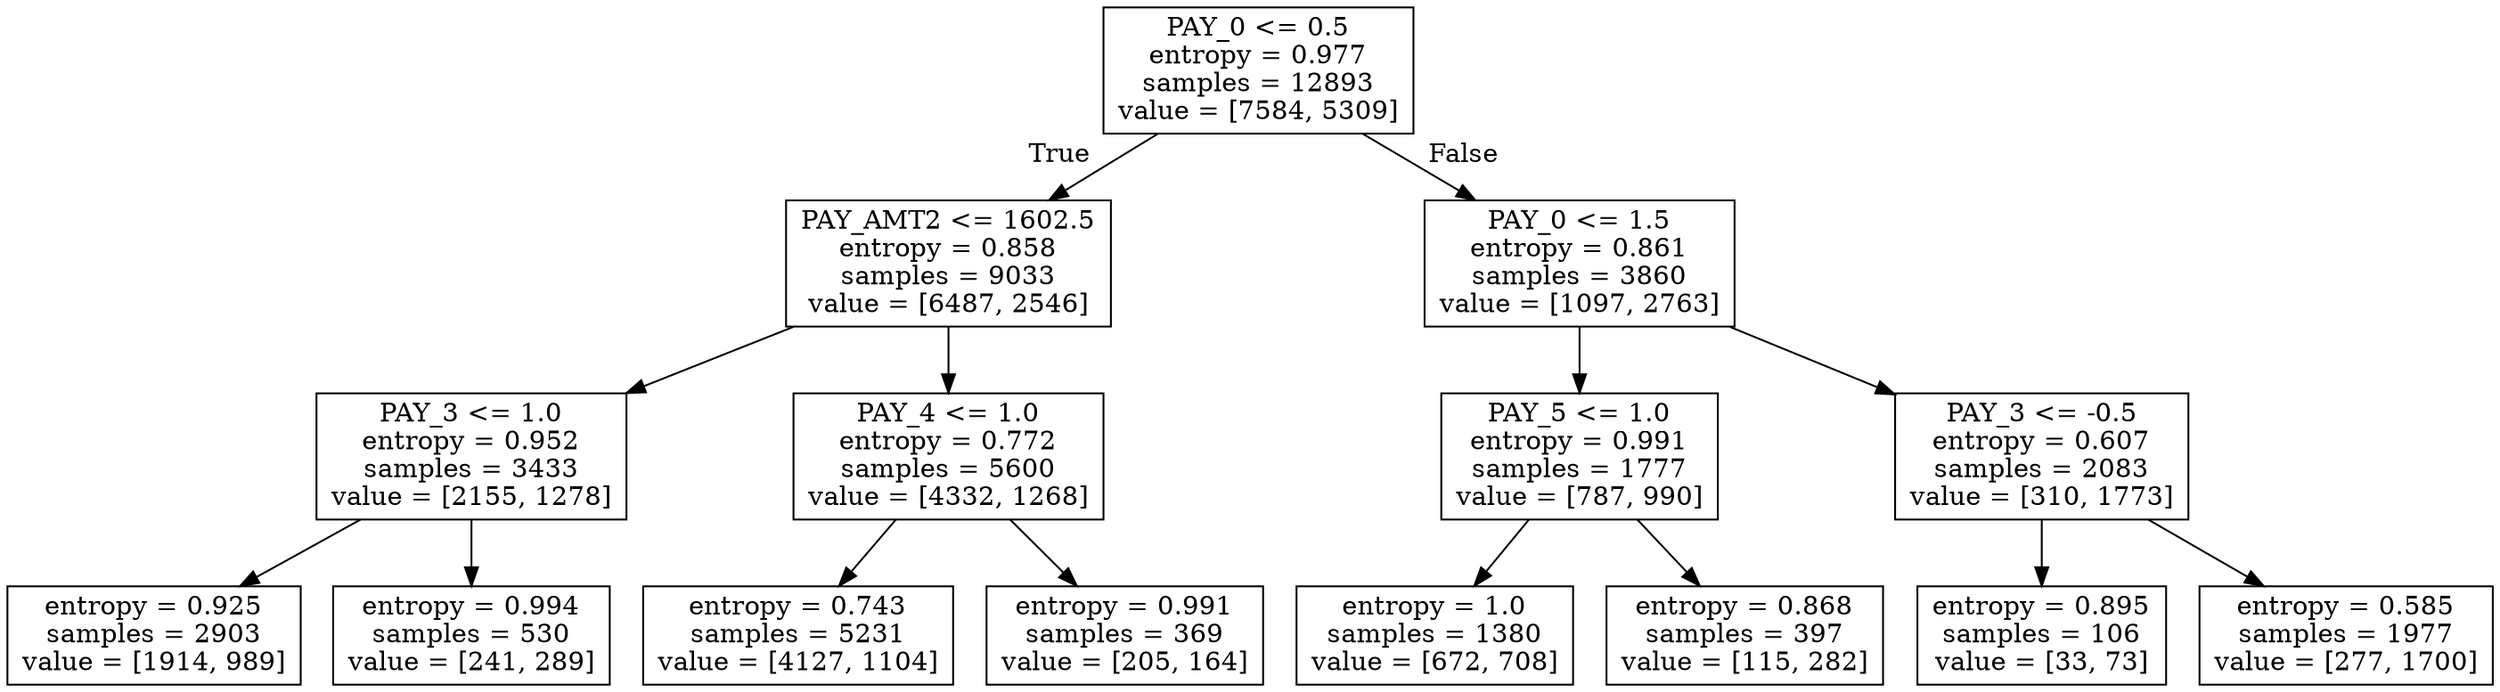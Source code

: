 digraph Tree {
node [shape=box] ;
0 [label="PAY_0 <= 0.5\nentropy = 0.977\nsamples = 12893\nvalue = [7584, 5309]"] ;
1 [label="PAY_AMT2 <= 1602.5\nentropy = 0.858\nsamples = 9033\nvalue = [6487, 2546]"] ;
0 -> 1 [labeldistance=2.5, labelangle=45, headlabel="True"] ;
2 [label="PAY_3 <= 1.0\nentropy = 0.952\nsamples = 3433\nvalue = [2155, 1278]"] ;
1 -> 2 ;
3 [label="entropy = 0.925\nsamples = 2903\nvalue = [1914, 989]"] ;
2 -> 3 ;
4 [label="entropy = 0.994\nsamples = 530\nvalue = [241, 289]"] ;
2 -> 4 ;
5 [label="PAY_4 <= 1.0\nentropy = 0.772\nsamples = 5600\nvalue = [4332, 1268]"] ;
1 -> 5 ;
6 [label="entropy = 0.743\nsamples = 5231\nvalue = [4127, 1104]"] ;
5 -> 6 ;
7 [label="entropy = 0.991\nsamples = 369\nvalue = [205, 164]"] ;
5 -> 7 ;
8 [label="PAY_0 <= 1.5\nentropy = 0.861\nsamples = 3860\nvalue = [1097, 2763]"] ;
0 -> 8 [labeldistance=2.5, labelangle=-45, headlabel="False"] ;
9 [label="PAY_5 <= 1.0\nentropy = 0.991\nsamples = 1777\nvalue = [787, 990]"] ;
8 -> 9 ;
10 [label="entropy = 1.0\nsamples = 1380\nvalue = [672, 708]"] ;
9 -> 10 ;
11 [label="entropy = 0.868\nsamples = 397\nvalue = [115, 282]"] ;
9 -> 11 ;
12 [label="PAY_3 <= -0.5\nentropy = 0.607\nsamples = 2083\nvalue = [310, 1773]"] ;
8 -> 12 ;
13 [label="entropy = 0.895\nsamples = 106\nvalue = [33, 73]"] ;
12 -> 13 ;
14 [label="entropy = 0.585\nsamples = 1977\nvalue = [277, 1700]"] ;
12 -> 14 ;
}